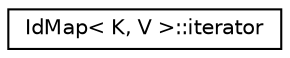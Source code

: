 digraph "Graphical Class Hierarchy"
{
 // LATEX_PDF_SIZE
  edge [fontname="Helvetica",fontsize="10",labelfontname="Helvetica",labelfontsize="10"];
  node [fontname="Helvetica",fontsize="10",shape=record];
  rankdir="LR";
  Node0 [label="IdMap\< K, V \>::iterator",height=0.2,width=0.4,color="black", fillcolor="white", style="filled",URL="$classoperations__research_1_1math__opt_1_1_id_map_1_1iterator.html",tooltip=" "];
}
